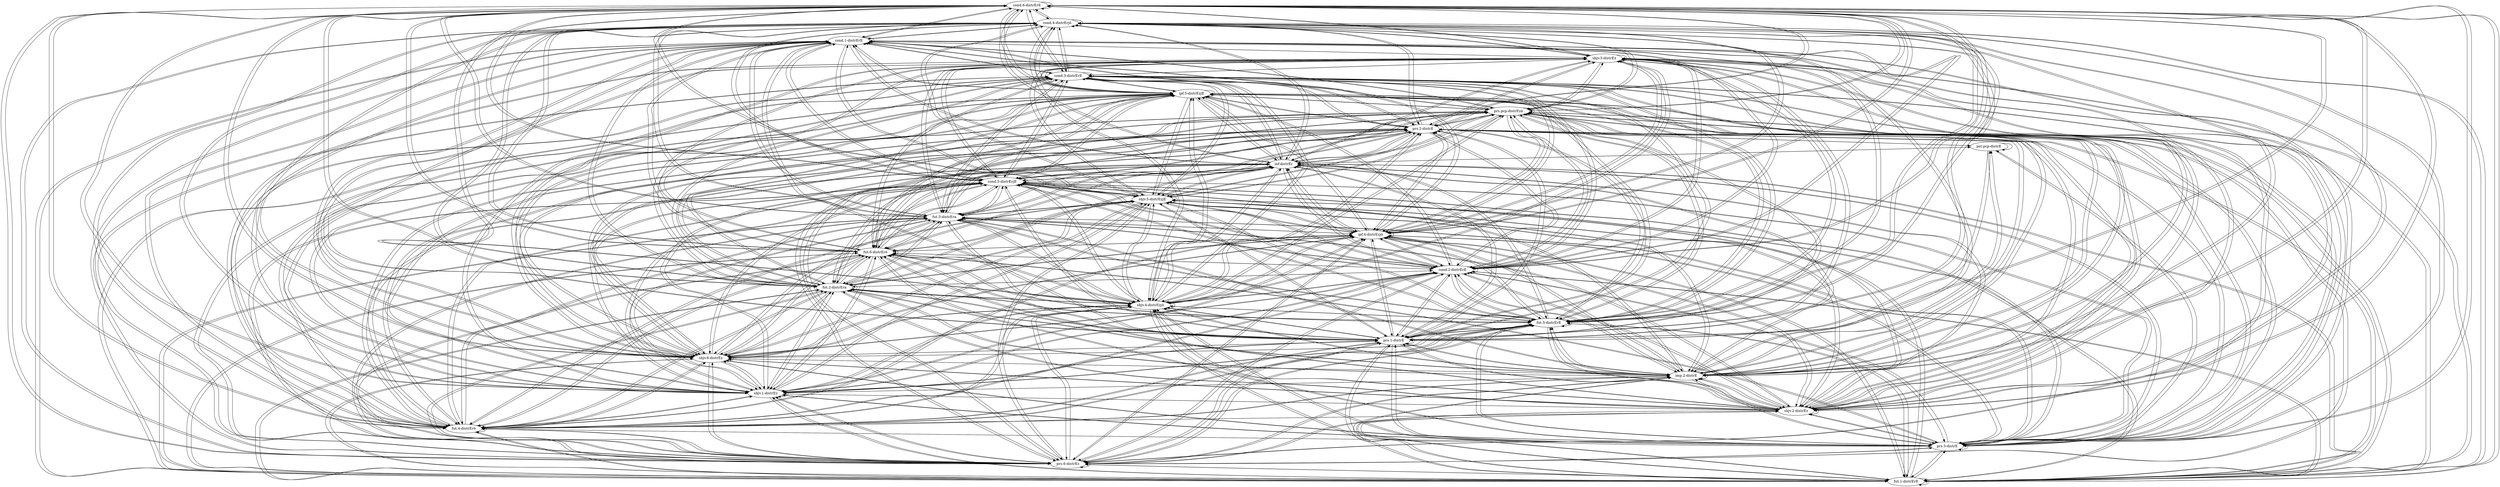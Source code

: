 digraph  {
	"cond.6-distrErE"	 [cell="cond.6",
		tense=cond,
		weight=1.0];
	"cond.6-distrErE" -> "cond.6-distrErE"	 [weight=1.0];
	"cond.4-distrErjô"	 [cell="cond.4",
		tense=cond,
		weight=1.0];
	"cond.6-distrErE" -> "cond.4-distrErjô"	 [weight=1.0];
	"fut.1-distrErE"	 [cell="fut.1",
		tense=fut,
		weight=1.0];
	"cond.6-distrErE" -> "fut.1-distrErE"	 [weight=1.0];
	"prs.6-distrEz"	 [cell="prs.6",
		tense=prs,
		weight=1.0];
	"cond.6-distrErE" -> "prs.6-distrEz"	 [weight=0.33];
	"inf-distrEr"	 [cell=inf,
		tense=inf,
		weight=1.0];
	"cond.6-distrErE" -> "inf-distrEr"	 [weight=0.67];
	"prs.3-distrE"	 [cell="prs.3",
		tense=prs,
		weight=1.0];
	"cond.6-distrErE" -> "prs.3-distrE"	 [weight=1.0];
	"fut.4-distrErô"	 [cell="fut.4",
		tense=fut,
		weight=1.0];
	"cond.6-distrErE" -> "fut.4-distrErô"	 [weight=1.0];
	"sbjv.2-distrEz"	 [cell="sbjv.2",
		tense=sbjv,
		weight=1.0];
	"cond.6-distrErE" -> "sbjv.2-distrEz"	 [weight=0.33];
	"sbjv.1-distrEz"	 [cell="sbjv.1",
		tense=sbjv,
		weight=1.0];
	"cond.6-distrErE" -> "sbjv.1-distrEz"	 [weight=0.33];
	"imp.2-distrE"	 [cell="imp.2",
		tense=imp,
		weight=1.0];
	"cond.6-distrErE" -> "imp.2-distrE"	 [weight=1.0];
	"sbjv.6-distrEz"	 [cell="sbjv.6",
		tense=sbjv,
		weight=1.0];
	"cond.6-distrErE" -> "sbjv.6-distrEz"	 [weight=0.33];
	"prs.1-distrE"	 [cell="prs.1",
		tense=prs,
		weight=1.0];
	"cond.6-distrErE" -> "prs.1-distrE"	 [weight=1.0];
	"fut.5-distrErE"	 [cell="fut.5",
		tense=fut,
		weight=1.0];
	"cond.6-distrErE" -> "fut.5-distrErE"	 [weight=1.0];
	"sbjv.4-distrEzjô"	 [cell="sbjv.4",
		tense=sbjv,
		weight=1.0];
	"cond.6-distrErE" -> "sbjv.4-distrEzjô"	 [weight=0.2];
	"fut.2-distrEra"	 [cell="fut.2",
		tense=fut,
		weight=1.0];
	"cond.6-distrErE" -> "fut.2-distrEra"	 [weight=1.0];
	"cond.2-distrErE"	 [cell="cond.2",
		tense=cond,
		weight=1.0];
	"cond.6-distrErE" -> "cond.2-distrErE"	 [weight=1.0];
	"fut.6-distrErô"	 [cell="fut.6",
		tense=fut,
		weight=1.0];
	"cond.6-distrErE" -> "fut.6-distrErô"	 [weight=1.0];
	"ipf.4-distrEzjô"	 [cell="ipf.4",
		tense=ipf,
		weight=1.0];
	"cond.6-distrErE" -> "ipf.4-distrEzjô"	 [weight=0.05];
	"fut.3-distrEra"	 [cell="fut.3",
		tense=fut,
		weight=1.0];
	"cond.6-distrErE" -> "fut.3-distrEra"	 [weight=1.0];
	"sbjv.5-distrEzjE"	 [cell="sbjv.5",
		tense=sbjv,
		weight=1.0];
	"cond.6-distrErE" -> "sbjv.5-distrEzjE"	 [weight=0.2];
	"cond.5-distrErjE"	 [cell="cond.5",
		tense=cond,
		weight=1.0];
	"cond.6-distrErE" -> "cond.5-distrErjE"	 [weight=1.0];
	"prs.2-distrE"	 [cell="prs.2",
		tense=prs,
		weight=1.0];
	"cond.6-distrErE" -> "prs.2-distrE"	 [weight=1.0];
	"prs.pcp-distrEzâ"	 [cell="prs.pcp",
		tense="prs.pcp",
		weight=1.0];
	"cond.6-distrErE" -> "prs.pcp-distrEzâ"	 [weight=0.18];
	"ipf.5-distrEzjE"	 [cell="ipf.5",
		tense=ipf,
		weight=1.0];
	"cond.6-distrErE" -> "ipf.5-distrEzjE"	 [weight=0.05];
	"cond.3-distrErE"	 [cell="cond.3",
		tense=cond,
		weight=1.0];
	"cond.6-distrErE" -> "cond.3-distrErE"	 [weight=1.0];
	"sbjv.3-distrEz"	 [cell="sbjv.3",
		tense=sbjv,
		weight=1.0];
	"cond.6-distrErE" -> "sbjv.3-distrEz"	 [weight=0.33];
	"cond.1-distrErE"	 [cell="cond.1",
		tense=cond,
		weight=1.0];
	"cond.6-distrErE" -> "cond.1-distrErE"	 [weight=1.0];
	"cond.4-distrErjô" -> "cond.6-distrErE"	 [weight=1.0];
	"cond.4-distrErjô" -> "cond.4-distrErjô"	 [weight=1.0];
	"cond.4-distrErjô" -> "fut.1-distrErE"	 [weight=1.0];
	"cond.4-distrErjô" -> "prs.6-distrEz"	 [weight=0.33];
	"cond.4-distrErjô" -> "inf-distrEr"	 [weight=0.67];
	"cond.4-distrErjô" -> "prs.3-distrE"	 [weight=1.0];
	"cond.4-distrErjô" -> "fut.4-distrErô"	 [weight=1.0];
	"cond.4-distrErjô" -> "sbjv.2-distrEz"	 [weight=0.33];
	"cond.4-distrErjô" -> "sbjv.1-distrEz"	 [weight=0.33];
	"cond.4-distrErjô" -> "imp.2-distrE"	 [weight=1.0];
	"cond.4-distrErjô" -> "sbjv.6-distrEz"	 [weight=0.33];
	"cond.4-distrErjô" -> "prs.1-distrE"	 [weight=1.0];
	"cond.4-distrErjô" -> "fut.5-distrErE"	 [weight=1.0];
	"cond.4-distrErjô" -> "sbjv.4-distrEzjô"	 [weight=0.2];
	"cond.4-distrErjô" -> "fut.2-distrEra"	 [weight=1.0];
	"cond.4-distrErjô" -> "cond.2-distrErE"	 [weight=1.0];
	"cond.4-distrErjô" -> "fut.6-distrErô"	 [weight=1.0];
	"cond.4-distrErjô" -> "ipf.4-distrEzjô"	 [weight=0.05];
	"cond.4-distrErjô" -> "fut.3-distrEra"	 [weight=1.0];
	"cond.4-distrErjô" -> "sbjv.5-distrEzjE"	 [weight=0.2];
	"cond.4-distrErjô" -> "cond.5-distrErjE"	 [weight=1.0];
	"cond.4-distrErjô" -> "prs.2-distrE"	 [weight=1.0];
	"cond.4-distrErjô" -> "prs.pcp-distrEzâ"	 [weight=0.18];
	"cond.4-distrErjô" -> "ipf.5-distrEzjE"	 [weight=0.05];
	"cond.4-distrErjô" -> "cond.3-distrErE"	 [weight=1.0];
	"cond.4-distrErjô" -> "sbjv.3-distrEz"	 [weight=0.33];
	"cond.4-distrErjô" -> "cond.1-distrErE"	 [weight=1.0];
	"fut.1-distrErE" -> "cond.6-distrErE"	 [weight=1.0];
	"fut.1-distrErE" -> "cond.4-distrErjô"	 [weight=1.0];
	"fut.1-distrErE" -> "fut.1-distrErE"	 [weight=1.0];
	"fut.1-distrErE" -> "prs.6-distrEz"	 [weight=0.33];
	"fut.1-distrErE" -> "inf-distrEr"	 [weight=0.67];
	"fut.1-distrErE" -> "prs.3-distrE"	 [weight=1.0];
	"fut.1-distrErE" -> "fut.4-distrErô"	 [weight=1.0];
	"fut.1-distrErE" -> "sbjv.2-distrEz"	 [weight=0.33];
	"fut.1-distrErE" -> "sbjv.1-distrEz"	 [weight=0.33];
	"fut.1-distrErE" -> "imp.2-distrE"	 [weight=1.0];
	"fut.1-distrErE" -> "sbjv.6-distrEz"	 [weight=0.33];
	"fut.1-distrErE" -> "prs.1-distrE"	 [weight=1.0];
	"fut.1-distrErE" -> "fut.5-distrErE"	 [weight=1.0];
	"fut.1-distrErE" -> "sbjv.4-distrEzjô"	 [weight=0.17];
	"fut.1-distrErE" -> "fut.2-distrEra"	 [weight=1.0];
	"fut.1-distrErE" -> "cond.2-distrErE"	 [weight=1.0];
	"fut.1-distrErE" -> "fut.6-distrErô"	 [weight=1.0];
	"fut.1-distrErE" -> "ipf.4-distrEzjô"	 [weight=0.05];
	"fut.1-distrErE" -> "fut.3-distrEra"	 [weight=1.0];
	"fut.1-distrErE" -> "sbjv.5-distrEzjE"	 [weight=0.17];
	"fut.1-distrErE" -> "cond.5-distrErjE"	 [weight=1.0];
	"fut.1-distrErE" -> "prs.2-distrE"	 [weight=1.0];
	"fut.1-distrErE" -> "prs.pcp-distrEzâ"	 [weight=0.18];
	"fut.1-distrErE" -> "ipf.5-distrEzjE"	 [weight=0.05];
	"fut.1-distrErE" -> "cond.3-distrErE"	 [weight=1.0];
	"fut.1-distrErE" -> "sbjv.3-distrEz"	 [weight=0.33];
	"fut.1-distrErE" -> "cond.1-distrErE"	 [weight=1.0];
	"prs.6-distrEz" -> "cond.6-distrErE"	 [weight=0.16];
	"prs.6-distrEz" -> "cond.4-distrErjô"	 [weight=0.16];
	"prs.6-distrEz" -> "fut.1-distrErE"	 [weight=0.16];
	"prs.6-distrEz" -> "prs.6-distrEz"	 [weight=1.0];
	"prs.6-distrEz" -> "inf-distrEr"	 [weight=0.16];
	"prs.6-distrEz" -> "prs.3-distrE"	 [weight=0.1];
	"prs.6-distrEz" -> "fut.4-distrErô"	 [weight=0.16];
	"prs.6-distrEz" -> "sbjv.2-distrEz"	 [weight=1.0];
	"prs.6-distrEz" -> "sbjv.1-distrEz"	 [weight=1.0];
	"prs.6-distrEz" -> "imp.2-distrE"	 [weight=0.1];
	"prs.6-distrEz" -> "sbjv.6-distrEz"	 [weight=1.0];
	"prs.6-distrEz" -> "prs.1-distrE"	 [weight=0.1];
	"prs.6-distrEz" -> "fut.5-distrErE"	 [weight=0.16];
	"prs.6-distrEz" -> "sbjv.4-distrEzjô"	 [weight=1.0];
	"prs.6-distrEz" -> "fut.2-distrEra"	 [weight=0.16];
	"prs.6-distrEz" -> "cond.2-distrErE"	 [weight=0.16];
	"prs.6-distrEz" -> "fut.6-distrErô"	 [weight=0.16];
	"prs.6-distrEz" -> "ipf.4-distrEzjô"	 [weight=1.0];
	"prs.6-distrEz" -> "fut.3-distrEra"	 [weight=0.16];
	"prs.6-distrEz" -> "sbjv.5-distrEzjE"	 [weight=1.0];
	"prs.6-distrEz" -> "cond.5-distrErjE"	 [weight=0.16];
	"prs.6-distrEz" -> "prs.2-distrE"	 [weight=0.1];
	"prs.6-distrEz" -> "prs.pcp-distrEzâ"	 [weight=1.0];
	"prs.6-distrEz" -> "ipf.5-distrEzjE"	 [weight=1.0];
	"prs.6-distrEz" -> "cond.3-distrErE"	 [weight=0.16];
	"prs.6-distrEz" -> "sbjv.3-distrEz"	 [weight=1.0];
	"prs.6-distrEz" -> "cond.1-distrErE"	 [weight=0.16];
	"inf-distrEr" -> "cond.6-distrErE"	 [weight=1.0];
	"inf-distrEr" -> "cond.4-distrErjô"	 [weight=1.0];
	"inf-distrEr" -> "fut.1-distrErE"	 [weight=1.0];
	"inf-distrEr" -> "prs.6-distrEz"	 [weight=1.0];
	"inf-distrEr" -> "inf-distrEr"	 [weight=1.0];
	"inf-distrEr" -> "prs.3-distrE"	 [weight=1.0];
	"inf-distrEr" -> "fut.4-distrErô"	 [weight=1.0];
	"inf-distrEr" -> "sbjv.2-distrEz"	 [weight=1.0];
	"inf-distrEr" -> "sbjv.1-distrEz"	 [weight=1.0];
	"inf-distrEr" -> "imp.2-distrE"	 [weight=1.0];
	"inf-distrEr" -> "sbjv.6-distrEz"	 [weight=1.0];
	"inf-distrEr" -> "prs.1-distrE"	 [weight=1.0];
	"inf-distrEr" -> "fut.5-distrErE"	 [weight=1.0];
	"inf-distrEr" -> "sbjv.4-distrEzjô"	 [weight=1.0];
	"inf-distrEr" -> "fut.2-distrEra"	 [weight=1.0];
	"inf-distrEr" -> "cond.2-distrErE"	 [weight=1.0];
	"inf-distrEr" -> "fut.6-distrErô"	 [weight=1.0];
	"inf-distrEr" -> "ipf.4-distrEzjô"	 [weight=1.0];
	"inf-distrEr" -> "fut.3-distrEra"	 [weight=1.0];
	"inf-distrEr" -> "sbjv.5-distrEzjE"	 [weight=1.0];
	"inf-distrEr" -> "cond.5-distrErjE"	 [weight=1.0];
	"inf-distrEr" -> "prs.2-distrE"	 [weight=1.0];
	"inf-distrEr" -> "prs.pcp-distrEzâ"	 [weight=1.0];
	"inf-distrEr" -> "ipf.5-distrEzjE"	 [weight=1.0];
	"pst.pcp-distrE"	 [cell="pst.pcp",
		tense="pst.pcp",
		weight=1.0];
	"inf-distrEr" -> "pst.pcp-distrE"	 [weight=1.0];
	"inf-distrEr" -> "cond.3-distrErE"	 [weight=1.0];
	"inf-distrEr" -> "sbjv.3-distrEz"	 [weight=1.0];
	"inf-distrEr" -> "cond.1-distrErE"	 [weight=1.0];
	"prs.3-distrE" -> "cond.6-distrErE"	 [weight=0.28];
	"prs.3-distrE" -> "cond.4-distrErjô"	 [weight=0.28];
	"prs.3-distrE" -> "fut.1-distrErE"	 [weight=0.28];
	"prs.3-distrE" -> "prs.6-distrEz"	 [weight=0.0];
	"prs.3-distrE" -> "inf-distrEr"	 [weight=0.15];
	"prs.3-distrE" -> "prs.3-distrE"	 [weight=1.0];
	"prs.3-distrE" -> "fut.4-distrErô"	 [weight=0.28];
	"prs.3-distrE" -> "sbjv.2-distrEz"	 [weight=0.0];
	"prs.3-distrE" -> "sbjv.1-distrEz"	 [weight=0.0];
	"prs.3-distrE" -> "imp.2-distrE"	 [weight=1.0];
	"prs.3-distrE" -> "sbjv.6-distrEz"	 [weight=0.0];
	"prs.3-distrE" -> "prs.1-distrE"	 [weight=1.0];
	"prs.3-distrE" -> "fut.5-distrErE"	 [weight=0.28];
	"prs.3-distrE" -> "sbjv.4-distrEzjô"	 [weight=0.0];
	"prs.3-distrE" -> "fut.2-distrEra"	 [weight=0.28];
	"prs.3-distrE" -> "cond.2-distrErE"	 [weight=0.28];
	"prs.3-distrE" -> "fut.6-distrErô"	 [weight=0.28];
	"prs.3-distrE" -> "ipf.4-distrEzjô"	 [weight=0.11];
	"prs.3-distrE" -> "fut.3-distrEra"	 [weight=0.28];
	"prs.3-distrE" -> "sbjv.5-distrEzjE"	 [weight=0.0];
	"prs.3-distrE" -> "cond.5-distrErjE"	 [weight=0.28];
	"prs.3-distrE" -> "prs.2-distrE"	 [weight=1.0];
	"prs.3-distrE" -> "prs.pcp-distrEzâ"	 [weight=0.0];
	"prs.3-distrE" -> "ipf.5-distrEzjE"	 [weight=0.11];
	"prs.3-distrE" -> "pst.pcp-distrE"	 [weight=0.11];
	"prs.3-distrE" -> "cond.3-distrErE"	 [weight=0.28];
	"prs.3-distrE" -> "sbjv.3-distrEz"	 [weight=0.0];
	"prs.3-distrE" -> "cond.1-distrErE"	 [weight=0.28];
	"fut.4-distrErô" -> "cond.6-distrErE"	 [weight=1.0];
	"fut.4-distrErô" -> "cond.4-distrErjô"	 [weight=1.0];
	"fut.4-distrErô" -> "fut.1-distrErE"	 [weight=1.0];
	"fut.4-distrErô" -> "prs.6-distrEz"	 [weight=0.33];
	"fut.4-distrErô" -> "inf-distrEr"	 [weight=0.67];
	"fut.4-distrErô" -> "prs.3-distrE"	 [weight=1.0];
	"fut.4-distrErô" -> "fut.4-distrErô"	 [weight=1.0];
	"fut.4-distrErô" -> "sbjv.2-distrEz"	 [weight=0.33];
	"fut.4-distrErô" -> "sbjv.1-distrEz"	 [weight=0.33];
	"fut.4-distrErô" -> "imp.2-distrE"	 [weight=1.0];
	"fut.4-distrErô" -> "sbjv.6-distrEz"	 [weight=0.33];
	"fut.4-distrErô" -> "prs.1-distrE"	 [weight=1.0];
	"fut.4-distrErô" -> "fut.5-distrErE"	 [weight=1.0];
	"fut.4-distrErô" -> "sbjv.4-distrEzjô"	 [weight=0.17];
	"fut.4-distrErô" -> "fut.2-distrEra"	 [weight=1.0];
	"fut.4-distrErô" -> "cond.2-distrErE"	 [weight=1.0];
	"fut.4-distrErô" -> "fut.6-distrErô"	 [weight=1.0];
	"fut.4-distrErô" -> "ipf.4-distrEzjô"	 [weight=0.05];
	"fut.4-distrErô" -> "fut.3-distrEra"	 [weight=1.0];
	"fut.4-distrErô" -> "sbjv.5-distrEzjE"	 [weight=0.17];
	"fut.4-distrErô" -> "cond.5-distrErjE"	 [weight=1.0];
	"fut.4-distrErô" -> "prs.2-distrE"	 [weight=1.0];
	"fut.4-distrErô" -> "prs.pcp-distrEzâ"	 [weight=0.18];
	"fut.4-distrErô" -> "ipf.5-distrEzjE"	 [weight=0.05];
	"fut.4-distrErô" -> "cond.3-distrErE"	 [weight=1.0];
	"fut.4-distrErô" -> "sbjv.3-distrEz"	 [weight=0.33];
	"fut.4-distrErô" -> "cond.1-distrErE"	 [weight=1.0];
	"sbjv.2-distrEz" -> "cond.6-distrErE"	 [weight=0.16];
	"sbjv.2-distrEz" -> "cond.4-distrErjô"	 [weight=0.16];
	"sbjv.2-distrEz" -> "fut.1-distrErE"	 [weight=0.16];
	"sbjv.2-distrEz" -> "prs.6-distrEz"	 [weight=1.0];
	"sbjv.2-distrEz" -> "inf-distrEr"	 [weight=0.16];
	"sbjv.2-distrEz" -> "prs.3-distrE"	 [weight=0.1];
	"sbjv.2-distrEz" -> "fut.4-distrErô"	 [weight=0.16];
	"sbjv.2-distrEz" -> "sbjv.2-distrEz"	 [weight=1.0];
	"sbjv.2-distrEz" -> "sbjv.1-distrEz"	 [weight=1.0];
	"sbjv.2-distrEz" -> "imp.2-distrE"	 [weight=0.1];
	"sbjv.2-distrEz" -> "sbjv.6-distrEz"	 [weight=1.0];
	"sbjv.2-distrEz" -> "prs.1-distrE"	 [weight=0.1];
	"sbjv.2-distrEz" -> "fut.5-distrErE"	 [weight=0.16];
	"sbjv.2-distrEz" -> "sbjv.4-distrEzjô"	 [weight=1.0];
	"sbjv.2-distrEz" -> "fut.2-distrEra"	 [weight=0.16];
	"sbjv.2-distrEz" -> "cond.2-distrErE"	 [weight=0.16];
	"sbjv.2-distrEz" -> "fut.6-distrErô"	 [weight=0.16];
	"sbjv.2-distrEz" -> "ipf.4-distrEzjô"	 [weight=1.0];
	"sbjv.2-distrEz" -> "fut.3-distrEra"	 [weight=0.16];
	"sbjv.2-distrEz" -> "sbjv.5-distrEzjE"	 [weight=1.0];
	"sbjv.2-distrEz" -> "cond.5-distrErjE"	 [weight=0.16];
	"sbjv.2-distrEz" -> "prs.2-distrE"	 [weight=0.1];
	"sbjv.2-distrEz" -> "prs.pcp-distrEzâ"	 [weight=1.0];
	"sbjv.2-distrEz" -> "ipf.5-distrEzjE"	 [weight=1.0];
	"sbjv.2-distrEz" -> "cond.3-distrErE"	 [weight=0.16];
	"sbjv.2-distrEz" -> "sbjv.3-distrEz"	 [weight=1.0];
	"sbjv.2-distrEz" -> "cond.1-distrErE"	 [weight=0.16];
	"sbjv.1-distrEz" -> "cond.6-distrErE"	 [weight=0.16];
	"sbjv.1-distrEz" -> "cond.4-distrErjô"	 [weight=0.16];
	"sbjv.1-distrEz" -> "fut.1-distrErE"	 [weight=0.16];
	"sbjv.1-distrEz" -> "prs.6-distrEz"	 [weight=1.0];
	"sbjv.1-distrEz" -> "inf-distrEr"	 [weight=0.16];
	"sbjv.1-distrEz" -> "prs.3-distrE"	 [weight=0.1];
	"sbjv.1-distrEz" -> "fut.4-distrErô"	 [weight=0.16];
	"sbjv.1-distrEz" -> "sbjv.2-distrEz"	 [weight=1.0];
	"sbjv.1-distrEz" -> "sbjv.1-distrEz"	 [weight=1.0];
	"sbjv.1-distrEz" -> "imp.2-distrE"	 [weight=0.1];
	"sbjv.1-distrEz" -> "sbjv.6-distrEz"	 [weight=1.0];
	"sbjv.1-distrEz" -> "prs.1-distrE"	 [weight=0.1];
	"sbjv.1-distrEz" -> "fut.5-distrErE"	 [weight=0.16];
	"sbjv.1-distrEz" -> "sbjv.4-distrEzjô"	 [weight=1.0];
	"sbjv.1-distrEz" -> "fut.2-distrEra"	 [weight=0.16];
	"sbjv.1-distrEz" -> "cond.2-distrErE"	 [weight=0.16];
	"sbjv.1-distrEz" -> "fut.6-distrErô"	 [weight=0.16];
	"sbjv.1-distrEz" -> "ipf.4-distrEzjô"	 [weight=1.0];
	"sbjv.1-distrEz" -> "fut.3-distrEra"	 [weight=0.16];
	"sbjv.1-distrEz" -> "sbjv.5-distrEzjE"	 [weight=1.0];
	"sbjv.1-distrEz" -> "cond.5-distrErjE"	 [weight=0.16];
	"sbjv.1-distrEz" -> "prs.2-distrE"	 [weight=0.1];
	"sbjv.1-distrEz" -> "prs.pcp-distrEzâ"	 [weight=1.0];
	"sbjv.1-distrEz" -> "ipf.5-distrEzjE"	 [weight=1.0];
	"sbjv.1-distrEz" -> "cond.3-distrErE"	 [weight=0.16];
	"sbjv.1-distrEz" -> "sbjv.3-distrEz"	 [weight=1.0];
	"sbjv.1-distrEz" -> "cond.1-distrErE"	 [weight=0.16];
	"imp.2-distrE" -> "cond.6-distrErE"	 [weight=0.28];
	"imp.2-distrE" -> "cond.4-distrErjô"	 [weight=0.28];
	"imp.2-distrE" -> "fut.1-distrErE"	 [weight=0.28];
	"imp.2-distrE" -> "prs.6-distrEz"	 [weight=0.0];
	"imp.2-distrE" -> "inf-distrEr"	 [weight=0.15];
	"imp.2-distrE" -> "prs.3-distrE"	 [weight=1.0];
	"imp.2-distrE" -> "fut.4-distrErô"	 [weight=0.28];
	"imp.2-distrE" -> "sbjv.2-distrEz"	 [weight=0.0];
	"imp.2-distrE" -> "sbjv.1-distrEz"	 [weight=0.0];
	"imp.2-distrE" -> "imp.2-distrE"	 [weight=1.0];
	"imp.2-distrE" -> "sbjv.6-distrEz"	 [weight=0.0];
	"imp.2-distrE" -> "prs.1-distrE"	 [weight=1.0];
	"imp.2-distrE" -> "fut.5-distrErE"	 [weight=0.28];
	"imp.2-distrE" -> "sbjv.4-distrEzjô"	 [weight=0.0];
	"imp.2-distrE" -> "fut.2-distrEra"	 [weight=0.28];
	"imp.2-distrE" -> "cond.2-distrErE"	 [weight=0.28];
	"imp.2-distrE" -> "fut.6-distrErô"	 [weight=0.28];
	"imp.2-distrE" -> "ipf.4-distrEzjô"	 [weight=0.0];
	"imp.2-distrE" -> "fut.3-distrEra"	 [weight=0.28];
	"imp.2-distrE" -> "sbjv.5-distrEzjE"	 [weight=0.0];
	"imp.2-distrE" -> "cond.5-distrErjE"	 [weight=0.28];
	"imp.2-distrE" -> "prs.2-distrE"	 [weight=1.0];
	"imp.2-distrE" -> "prs.pcp-distrEzâ"	 [weight=0.0];
	"imp.2-distrE" -> "ipf.5-distrEzjE"	 [weight=0.0];
	"imp.2-distrE" -> "pst.pcp-distrE"	 [weight=0.11];
	"imp.2-distrE" -> "cond.3-distrErE"	 [weight=0.28];
	"imp.2-distrE" -> "sbjv.3-distrEz"	 [weight=0.0];
	"imp.2-distrE" -> "cond.1-distrErE"	 [weight=0.28];
	"sbjv.6-distrEz" -> "cond.6-distrErE"	 [weight=0.16];
	"sbjv.6-distrEz" -> "cond.4-distrErjô"	 [weight=0.16];
	"sbjv.6-distrEz" -> "fut.1-distrErE"	 [weight=0.16];
	"sbjv.6-distrEz" -> "prs.6-distrEz"	 [weight=1.0];
	"sbjv.6-distrEz" -> "inf-distrEr"	 [weight=0.16];
	"sbjv.6-distrEz" -> "prs.3-distrE"	 [weight=0.1];
	"sbjv.6-distrEz" -> "fut.4-distrErô"	 [weight=0.16];
	"sbjv.6-distrEz" -> "sbjv.2-distrEz"	 [weight=1.0];
	"sbjv.6-distrEz" -> "sbjv.1-distrEz"	 [weight=1.0];
	"sbjv.6-distrEz" -> "imp.2-distrE"	 [weight=0.1];
	"sbjv.6-distrEz" -> "sbjv.6-distrEz"	 [weight=1.0];
	"sbjv.6-distrEz" -> "prs.1-distrE"	 [weight=0.1];
	"sbjv.6-distrEz" -> "fut.5-distrErE"	 [weight=0.16];
	"sbjv.6-distrEz" -> "sbjv.4-distrEzjô"	 [weight=1.0];
	"sbjv.6-distrEz" -> "fut.2-distrEra"	 [weight=0.16];
	"sbjv.6-distrEz" -> "cond.2-distrErE"	 [weight=0.16];
	"sbjv.6-distrEz" -> "fut.6-distrErô"	 [weight=0.16];
	"sbjv.6-distrEz" -> "ipf.4-distrEzjô"	 [weight=1.0];
	"sbjv.6-distrEz" -> "fut.3-distrEra"	 [weight=0.16];
	"sbjv.6-distrEz" -> "sbjv.5-distrEzjE"	 [weight=1.0];
	"sbjv.6-distrEz" -> "cond.5-distrErjE"	 [weight=0.16];
	"sbjv.6-distrEz" -> "prs.2-distrE"	 [weight=0.1];
	"sbjv.6-distrEz" -> "prs.pcp-distrEzâ"	 [weight=1.0];
	"sbjv.6-distrEz" -> "ipf.5-distrEzjE"	 [weight=1.0];
	"sbjv.6-distrEz" -> "cond.3-distrErE"	 [weight=0.16];
	"sbjv.6-distrEz" -> "sbjv.3-distrEz"	 [weight=1.0];
	"sbjv.6-distrEz" -> "cond.1-distrErE"	 [weight=0.16];
	"prs.1-distrE" -> "cond.6-distrErE"	 [weight=0.28];
	"prs.1-distrE" -> "cond.4-distrErjô"	 [weight=0.28];
	"prs.1-distrE" -> "fut.1-distrErE"	 [weight=0.28];
	"prs.1-distrE" -> "prs.6-distrEz"	 [weight=0.0];
	"prs.1-distrE" -> "inf-distrEr"	 [weight=0.15];
	"prs.1-distrE" -> "prs.3-distrE"	 [weight=1.0];
	"prs.1-distrE" -> "fut.4-distrErô"	 [weight=0.28];
	"prs.1-distrE" -> "sbjv.2-distrEz"	 [weight=0.0];
	"prs.1-distrE" -> "sbjv.1-distrEz"	 [weight=0.0];
	"prs.1-distrE" -> "imp.2-distrE"	 [weight=1.0];
	"prs.1-distrE" -> "sbjv.6-distrEz"	 [weight=0.0];
	"prs.1-distrE" -> "prs.1-distrE"	 [weight=1.0];
	"prs.1-distrE" -> "fut.5-distrErE"	 [weight=0.28];
	"prs.1-distrE" -> "sbjv.4-distrEzjô"	 [weight=0.0];
	"prs.1-distrE" -> "fut.2-distrEra"	 [weight=0.28];
	"prs.1-distrE" -> "cond.2-distrErE"	 [weight=0.28];
	"prs.1-distrE" -> "fut.6-distrErô"	 [weight=0.28];
	"prs.1-distrE" -> "ipf.4-distrEzjô"	 [weight=0.0];
	"prs.1-distrE" -> "fut.3-distrEra"	 [weight=0.28];
	"prs.1-distrE" -> "sbjv.5-distrEzjE"	 [weight=0.0];
	"prs.1-distrE" -> "cond.5-distrErjE"	 [weight=0.28];
	"prs.1-distrE" -> "prs.2-distrE"	 [weight=1.0];
	"prs.1-distrE" -> "prs.pcp-distrEzâ"	 [weight=0.0];
	"prs.1-distrE" -> "ipf.5-distrEzjE"	 [weight=0.0];
	"prs.1-distrE" -> "pst.pcp-distrE"	 [weight=0.11];
	"prs.1-distrE" -> "cond.3-distrErE"	 [weight=0.28];
	"prs.1-distrE" -> "sbjv.3-distrEz"	 [weight=0.0];
	"prs.1-distrE" -> "cond.1-distrErE"	 [weight=0.28];
	"fut.5-distrErE" -> "cond.6-distrErE"	 [weight=1.0];
	"fut.5-distrErE" -> "cond.4-distrErjô"	 [weight=1.0];
	"fut.5-distrErE" -> "fut.1-distrErE"	 [weight=1.0];
	"fut.5-distrErE" -> "prs.6-distrEz"	 [weight=0.33];
	"fut.5-distrErE" -> "inf-distrEr"	 [weight=0.67];
	"fut.5-distrErE" -> "prs.3-distrE"	 [weight=1.0];
	"fut.5-distrErE" -> "fut.4-distrErô"	 [weight=1.0];
	"fut.5-distrErE" -> "sbjv.2-distrEz"	 [weight=0.33];
	"fut.5-distrErE" -> "sbjv.1-distrEz"	 [weight=0.33];
	"fut.5-distrErE" -> "imp.2-distrE"	 [weight=1.0];
	"fut.5-distrErE" -> "sbjv.6-distrEz"	 [weight=0.33];
	"fut.5-distrErE" -> "prs.1-distrE"	 [weight=1.0];
	"fut.5-distrErE" -> "fut.5-distrErE"	 [weight=1.0];
	"fut.5-distrErE" -> "sbjv.4-distrEzjô"	 [weight=0.17];
	"fut.5-distrErE" -> "fut.2-distrEra"	 [weight=1.0];
	"fut.5-distrErE" -> "cond.2-distrErE"	 [weight=1.0];
	"fut.5-distrErE" -> "fut.6-distrErô"	 [weight=1.0];
	"fut.5-distrErE" -> "ipf.4-distrEzjô"	 [weight=0.05];
	"fut.5-distrErE" -> "fut.3-distrEra"	 [weight=1.0];
	"fut.5-distrErE" -> "sbjv.5-distrEzjE"	 [weight=0.17];
	"fut.5-distrErE" -> "cond.5-distrErjE"	 [weight=1.0];
	"fut.5-distrErE" -> "prs.2-distrE"	 [weight=1.0];
	"fut.5-distrErE" -> "prs.pcp-distrEzâ"	 [weight=0.18];
	"fut.5-distrErE" -> "ipf.5-distrEzjE"	 [weight=0.05];
	"fut.5-distrErE" -> "cond.3-distrErE"	 [weight=1.0];
	"fut.5-distrErE" -> "sbjv.3-distrEz"	 [weight=0.33];
	"fut.5-distrErE" -> "cond.1-distrErE"	 [weight=1.0];
	"sbjv.4-distrEzjô" -> "cond.6-distrErE"	 [weight=0.11];
	"sbjv.4-distrEzjô" -> "cond.4-distrErjô"	 [weight=0.16];
	"sbjv.4-distrEzjô" -> "fut.1-distrErE"	 [weight=0.11];
	"sbjv.4-distrEzjô" -> "prs.6-distrEz"	 [weight=0.95];
	"sbjv.4-distrEzjô" -> "inf-distrEr"	 [weight=0.2];
	"sbjv.4-distrEzjô" -> "prs.3-distrE"	 [weight=0.1];
	"sbjv.4-distrEzjô" -> "fut.4-distrErô"	 [weight=0.11];
	"sbjv.4-distrEzjô" -> "sbjv.2-distrEz"	 [weight=0.95];
	"sbjv.4-distrEzjô" -> "sbjv.1-distrEz"	 [weight=0.95];
	"sbjv.4-distrEzjô" -> "imp.2-distrE"	 [weight=0.1];
	"sbjv.4-distrEzjô" -> "sbjv.6-distrEz"	 [weight=0.95];
	"sbjv.4-distrEzjô" -> "prs.1-distrE"	 [weight=0.1];
	"sbjv.4-distrEzjô" -> "fut.5-distrErE"	 [weight=0.11];
	"sbjv.4-distrEzjô" -> "sbjv.4-distrEzjô"	 [weight=1.0];
	"sbjv.4-distrEzjô" -> "fut.2-distrEra"	 [weight=0.11];
	"sbjv.4-distrEzjô" -> "cond.2-distrErE"	 [weight=0.11];
	"sbjv.4-distrEzjô" -> "fut.6-distrErô"	 [weight=0.11];
	"sbjv.4-distrEzjô" -> "ipf.4-distrEzjô"	 [weight=1.0];
	"sbjv.4-distrEzjô" -> "fut.3-distrEra"	 [weight=0.11];
	"sbjv.4-distrEzjô" -> "sbjv.5-distrEzjE"	 [weight=1.0];
	"sbjv.4-distrEzjô" -> "cond.5-distrErjE"	 [weight=0.16];
	"sbjv.4-distrEzjô" -> "prs.2-distrE"	 [weight=0.1];
	"sbjv.4-distrEzjô" -> "prs.pcp-distrEzâ"	 [weight=0.92];
	"sbjv.4-distrEzjô" -> "ipf.5-distrEzjE"	 [weight=1.0];
	"sbjv.4-distrEzjô" -> "cond.3-distrErE"	 [weight=0.11];
	"sbjv.4-distrEzjô" -> "sbjv.3-distrEz"	 [weight=0.95];
	"sbjv.4-distrEzjô" -> "cond.1-distrErE"	 [weight=0.11];
	"fut.2-distrEra" -> "cond.6-distrErE"	 [weight=1.0];
	"fut.2-distrEra" -> "cond.4-distrErjô"	 [weight=1.0];
	"fut.2-distrEra" -> "fut.1-distrErE"	 [weight=1.0];
	"fut.2-distrEra" -> "prs.6-distrEz"	 [weight=0.33];
	"fut.2-distrEra" -> "inf-distrEr"	 [weight=0.67];
	"fut.2-distrEra" -> "prs.3-distrE"	 [weight=1.0];
	"fut.2-distrEra" -> "fut.4-distrErô"	 [weight=1.0];
	"fut.2-distrEra" -> "sbjv.2-distrEz"	 [weight=0.33];
	"fut.2-distrEra" -> "sbjv.1-distrEz"	 [weight=0.33];
	"fut.2-distrEra" -> "imp.2-distrE"	 [weight=1.0];
	"fut.2-distrEra" -> "sbjv.6-distrEz"	 [weight=0.33];
	"fut.2-distrEra" -> "prs.1-distrE"	 [weight=1.0];
	"fut.2-distrEra" -> "fut.5-distrErE"	 [weight=1.0];
	"fut.2-distrEra" -> "sbjv.4-distrEzjô"	 [weight=0.17];
	"fut.2-distrEra" -> "fut.2-distrEra"	 [weight=1.0];
	"fut.2-distrEra" -> "cond.2-distrErE"	 [weight=1.0];
	"fut.2-distrEra" -> "fut.6-distrErô"	 [weight=1.0];
	"fut.2-distrEra" -> "ipf.4-distrEzjô"	 [weight=0.05];
	"fut.2-distrEra" -> "fut.3-distrEra"	 [weight=1.0];
	"fut.2-distrEra" -> "sbjv.5-distrEzjE"	 [weight=0.17];
	"fut.2-distrEra" -> "cond.5-distrErjE"	 [weight=1.0];
	"fut.2-distrEra" -> "prs.2-distrE"	 [weight=1.0];
	"fut.2-distrEra" -> "prs.pcp-distrEzâ"	 [weight=0.18];
	"fut.2-distrEra" -> "ipf.5-distrEzjE"	 [weight=0.05];
	"fut.2-distrEra" -> "cond.3-distrErE"	 [weight=1.0];
	"fut.2-distrEra" -> "sbjv.3-distrEz"	 [weight=0.33];
	"fut.2-distrEra" -> "cond.1-distrErE"	 [weight=1.0];
	"cond.2-distrErE" -> "cond.6-distrErE"	 [weight=1.0];
	"cond.2-distrErE" -> "cond.4-distrErjô"	 [weight=1.0];
	"cond.2-distrErE" -> "fut.1-distrErE"	 [weight=1.0];
	"cond.2-distrErE" -> "prs.6-distrEz"	 [weight=0.33];
	"cond.2-distrErE" -> "inf-distrEr"	 [weight=0.67];
	"cond.2-distrErE" -> "prs.3-distrE"	 [weight=1.0];
	"cond.2-distrErE" -> "fut.4-distrErô"	 [weight=1.0];
	"cond.2-distrErE" -> "sbjv.2-distrEz"	 [weight=0.33];
	"cond.2-distrErE" -> "sbjv.1-distrEz"	 [weight=0.33];
	"cond.2-distrErE" -> "imp.2-distrE"	 [weight=1.0];
	"cond.2-distrErE" -> "sbjv.6-distrEz"	 [weight=0.33];
	"cond.2-distrErE" -> "prs.1-distrE"	 [weight=1.0];
	"cond.2-distrErE" -> "fut.5-distrErE"	 [weight=1.0];
	"cond.2-distrErE" -> "sbjv.4-distrEzjô"	 [weight=0.2];
	"cond.2-distrErE" -> "fut.2-distrEra"	 [weight=1.0];
	"cond.2-distrErE" -> "cond.2-distrErE"	 [weight=1.0];
	"cond.2-distrErE" -> "fut.6-distrErô"	 [weight=1.0];
	"cond.2-distrErE" -> "ipf.4-distrEzjô"	 [weight=0.05];
	"cond.2-distrErE" -> "fut.3-distrEra"	 [weight=1.0];
	"cond.2-distrErE" -> "sbjv.5-distrEzjE"	 [weight=0.2];
	"cond.2-distrErE" -> "cond.5-distrErjE"	 [weight=1.0];
	"cond.2-distrErE" -> "prs.2-distrE"	 [weight=1.0];
	"cond.2-distrErE" -> "prs.pcp-distrEzâ"	 [weight=0.18];
	"cond.2-distrErE" -> "ipf.5-distrEzjE"	 [weight=0.05];
	"cond.2-distrErE" -> "cond.3-distrErE"	 [weight=1.0];
	"cond.2-distrErE" -> "sbjv.3-distrEz"	 [weight=0.33];
	"cond.2-distrErE" -> "cond.1-distrErE"	 [weight=1.0];
	"fut.6-distrErô" -> "cond.6-distrErE"	 [weight=1.0];
	"fut.6-distrErô" -> "cond.4-distrErjô"	 [weight=1.0];
	"fut.6-distrErô" -> "fut.1-distrErE"	 [weight=1.0];
	"fut.6-distrErô" -> "prs.6-distrEz"	 [weight=0.33];
	"fut.6-distrErô" -> "inf-distrEr"	 [weight=0.67];
	"fut.6-distrErô" -> "prs.3-distrE"	 [weight=1.0];
	"fut.6-distrErô" -> "fut.4-distrErô"	 [weight=1.0];
	"fut.6-distrErô" -> "sbjv.2-distrEz"	 [weight=0.33];
	"fut.6-distrErô" -> "sbjv.1-distrEz"	 [weight=0.33];
	"fut.6-distrErô" -> "imp.2-distrE"	 [weight=1.0];
	"fut.6-distrErô" -> "sbjv.6-distrEz"	 [weight=0.33];
	"fut.6-distrErô" -> "prs.1-distrE"	 [weight=1.0];
	"fut.6-distrErô" -> "fut.5-distrErE"	 [weight=1.0];
	"fut.6-distrErô" -> "sbjv.4-distrEzjô"	 [weight=0.17];
	"fut.6-distrErô" -> "fut.2-distrEra"	 [weight=1.0];
	"fut.6-distrErô" -> "cond.2-distrErE"	 [weight=1.0];
	"fut.6-distrErô" -> "fut.6-distrErô"	 [weight=1.0];
	"fut.6-distrErô" -> "ipf.4-distrEzjô"	 [weight=0.05];
	"fut.6-distrErô" -> "fut.3-distrEra"	 [weight=1.0];
	"fut.6-distrErô" -> "sbjv.5-distrEzjE"	 [weight=0.17];
	"fut.6-distrErô" -> "cond.5-distrErjE"	 [weight=1.0];
	"fut.6-distrErô" -> "prs.2-distrE"	 [weight=1.0];
	"fut.6-distrErô" -> "prs.pcp-distrEzâ"	 [weight=0.18];
	"fut.6-distrErô" -> "ipf.5-distrEzjE"	 [weight=0.05];
	"fut.6-distrErô" -> "cond.3-distrErE"	 [weight=1.0];
	"fut.6-distrErô" -> "sbjv.3-distrEz"	 [weight=0.33];
	"fut.6-distrErô" -> "cond.1-distrErE"	 [weight=1.0];
	"ipf.4-distrEzjô" -> "cond.6-distrErE"	 [weight=0.12];
	"ipf.4-distrEzjô" -> "cond.4-distrErjô"	 [weight=0.17];
	"ipf.4-distrEzjô" -> "fut.1-distrErE"	 [weight=0.12];
	"ipf.4-distrEzjô" -> "prs.6-distrEz"	 [weight=0.95];
	"ipf.4-distrEzjô" -> "inf-distrEr"	 [weight=0.16];
	"ipf.4-distrEzjô" -> "prs.3-distrE"	 [weight=0.1];
	"ipf.4-distrEzjô" -> "fut.4-distrErô"	 [weight=0.12];
	"ipf.4-distrEzjô" -> "sbjv.2-distrEz"	 [weight=0.95];
	"ipf.4-distrEzjô" -> "sbjv.1-distrEz"	 [weight=0.95];
	"ipf.4-distrEzjô" -> "imp.2-distrE"	 [weight=0.1];
	"ipf.4-distrEzjô" -> "sbjv.6-distrEz"	 [weight=0.95];
	"ipf.4-distrEzjô" -> "prs.1-distrE"	 [weight=0.1];
	"ipf.4-distrEzjô" -> "fut.5-distrErE"	 [weight=0.12];
	"ipf.4-distrEzjô" -> "sbjv.4-distrEzjô"	 [weight=1.0];
	"ipf.4-distrEzjô" -> "fut.2-distrEra"	 [weight=0.12];
	"ipf.4-distrEzjô" -> "cond.2-distrErE"	 [weight=0.12];
	"ipf.4-distrEzjô" -> "fut.6-distrErô"	 [weight=0.12];
	"ipf.4-distrEzjô" -> "ipf.4-distrEzjô"	 [weight=1.0];
	"ipf.4-distrEzjô" -> "fut.3-distrEra"	 [weight=0.12];
	"ipf.4-distrEzjô" -> "sbjv.5-distrEzjE"	 [weight=1.0];
	"ipf.4-distrEzjô" -> "cond.5-distrErjE"	 [weight=0.17];
	"ipf.4-distrEzjô" -> "prs.2-distrE"	 [weight=0.1];
	"ipf.4-distrEzjô" -> "prs.pcp-distrEzâ"	 [weight=0.92];
	"ipf.4-distrEzjô" -> "ipf.5-distrEzjE"	 [weight=1.0];
	"ipf.4-distrEzjô" -> "cond.3-distrErE"	 [weight=0.12];
	"ipf.4-distrEzjô" -> "sbjv.3-distrEz"	 [weight=0.95];
	"ipf.4-distrEzjô" -> "cond.1-distrErE"	 [weight=0.12];
	"fut.3-distrEra" -> "cond.6-distrErE"	 [weight=1.0];
	"fut.3-distrEra" -> "cond.4-distrErjô"	 [weight=1.0];
	"fut.3-distrEra" -> "fut.1-distrErE"	 [weight=1.0];
	"fut.3-distrEra" -> "prs.6-distrEz"	 [weight=0.33];
	"fut.3-distrEra" -> "inf-distrEr"	 [weight=0.67];
	"fut.3-distrEra" -> "prs.3-distrE"	 [weight=1.0];
	"fut.3-distrEra" -> "fut.4-distrErô"	 [weight=1.0];
	"fut.3-distrEra" -> "sbjv.2-distrEz"	 [weight=0.33];
	"fut.3-distrEra" -> "sbjv.1-distrEz"	 [weight=0.33];
	"fut.3-distrEra" -> "imp.2-distrE"	 [weight=1.0];
	"fut.3-distrEra" -> "sbjv.6-distrEz"	 [weight=0.33];
	"fut.3-distrEra" -> "prs.1-distrE"	 [weight=1.0];
	"fut.3-distrEra" -> "fut.5-distrErE"	 [weight=1.0];
	"fut.3-distrEra" -> "sbjv.4-distrEzjô"	 [weight=0.17];
	"fut.3-distrEra" -> "fut.2-distrEra"	 [weight=1.0];
	"fut.3-distrEra" -> "cond.2-distrErE"	 [weight=1.0];
	"fut.3-distrEra" -> "fut.6-distrErô"	 [weight=1.0];
	"fut.3-distrEra" -> "ipf.4-distrEzjô"	 [weight=0.05];
	"fut.3-distrEra" -> "fut.3-distrEra"	 [weight=1.0];
	"fut.3-distrEra" -> "sbjv.5-distrEzjE"	 [weight=0.17];
	"fut.3-distrEra" -> "cond.5-distrErjE"	 [weight=1.0];
	"fut.3-distrEra" -> "prs.2-distrE"	 [weight=1.0];
	"fut.3-distrEra" -> "prs.pcp-distrEzâ"	 [weight=0.18];
	"fut.3-distrEra" -> "ipf.5-distrEzjE"	 [weight=0.05];
	"fut.3-distrEra" -> "cond.3-distrErE"	 [weight=1.0];
	"fut.3-distrEra" -> "sbjv.3-distrEz"	 [weight=0.33];
	"fut.3-distrEra" -> "cond.1-distrErE"	 [weight=1.0];
	"sbjv.5-distrEzjE" -> "cond.6-distrErE"	 [weight=0.11];
	"sbjv.5-distrEzjE" -> "cond.4-distrErjô"	 [weight=0.16];
	"sbjv.5-distrEzjE" -> "fut.1-distrErE"	 [weight=0.11];
	"sbjv.5-distrEzjE" -> "prs.6-distrEz"	 [weight=0.95];
	"sbjv.5-distrEzjE" -> "inf-distrEr"	 [weight=0.2];
	"sbjv.5-distrEzjE" -> "prs.3-distrE"	 [weight=0.1];
	"sbjv.5-distrEzjE" -> "fut.4-distrErô"	 [weight=0.11];
	"sbjv.5-distrEzjE" -> "sbjv.2-distrEz"	 [weight=0.95];
	"sbjv.5-distrEzjE" -> "sbjv.1-distrEz"	 [weight=0.95];
	"sbjv.5-distrEzjE" -> "imp.2-distrE"	 [weight=0.1];
	"sbjv.5-distrEzjE" -> "sbjv.6-distrEz"	 [weight=0.95];
	"sbjv.5-distrEzjE" -> "prs.1-distrE"	 [weight=0.1];
	"sbjv.5-distrEzjE" -> "fut.5-distrErE"	 [weight=0.11];
	"sbjv.5-distrEzjE" -> "sbjv.4-distrEzjô"	 [weight=1.0];
	"sbjv.5-distrEzjE" -> "fut.2-distrEra"	 [weight=0.11];
	"sbjv.5-distrEzjE" -> "cond.2-distrErE"	 [weight=0.11];
	"sbjv.5-distrEzjE" -> "fut.6-distrErô"	 [weight=0.11];
	"sbjv.5-distrEzjE" -> "ipf.4-distrEzjô"	 [weight=1.0];
	"sbjv.5-distrEzjE" -> "fut.3-distrEra"	 [weight=0.11];
	"sbjv.5-distrEzjE" -> "sbjv.5-distrEzjE"	 [weight=1.0];
	"sbjv.5-distrEzjE" -> "cond.5-distrErjE"	 [weight=0.16];
	"sbjv.5-distrEzjE" -> "prs.2-distrE"	 [weight=0.1];
	"sbjv.5-distrEzjE" -> "prs.pcp-distrEzâ"	 [weight=0.92];
	"sbjv.5-distrEzjE" -> "ipf.5-distrEzjE"	 [weight=1.0];
	"sbjv.5-distrEzjE" -> "cond.3-distrErE"	 [weight=0.11];
	"sbjv.5-distrEzjE" -> "sbjv.3-distrEz"	 [weight=0.95];
	"sbjv.5-distrEzjE" -> "cond.1-distrErE"	 [weight=0.11];
	"cond.5-distrErjE" -> "cond.6-distrErE"	 [weight=1.0];
	"cond.5-distrErjE" -> "cond.4-distrErjô"	 [weight=1.0];
	"cond.5-distrErjE" -> "fut.1-distrErE"	 [weight=1.0];
	"cond.5-distrErjE" -> "prs.6-distrEz"	 [weight=0.33];
	"cond.5-distrErjE" -> "inf-distrEr"	 [weight=0.67];
	"cond.5-distrErjE" -> "prs.3-distrE"	 [weight=1.0];
	"cond.5-distrErjE" -> "fut.4-distrErô"	 [weight=1.0];
	"cond.5-distrErjE" -> "sbjv.2-distrEz"	 [weight=0.33];
	"cond.5-distrErjE" -> "sbjv.1-distrEz"	 [weight=0.33];
	"cond.5-distrErjE" -> "imp.2-distrE"	 [weight=1.0];
	"cond.5-distrErjE" -> "sbjv.6-distrEz"	 [weight=0.33];
	"cond.5-distrErjE" -> "prs.1-distrE"	 [weight=1.0];
	"cond.5-distrErjE" -> "fut.5-distrErE"	 [weight=1.0];
	"cond.5-distrErjE" -> "sbjv.4-distrEzjô"	 [weight=0.2];
	"cond.5-distrErjE" -> "fut.2-distrEra"	 [weight=1.0];
	"cond.5-distrErjE" -> "cond.2-distrErE"	 [weight=1.0];
	"cond.5-distrErjE" -> "fut.6-distrErô"	 [weight=1.0];
	"cond.5-distrErjE" -> "ipf.4-distrEzjô"	 [weight=0.05];
	"cond.5-distrErjE" -> "fut.3-distrEra"	 [weight=1.0];
	"cond.5-distrErjE" -> "sbjv.5-distrEzjE"	 [weight=0.2];
	"cond.5-distrErjE" -> "cond.5-distrErjE"	 [weight=1.0];
	"cond.5-distrErjE" -> "prs.2-distrE"	 [weight=1.0];
	"cond.5-distrErjE" -> "prs.pcp-distrEzâ"	 [weight=0.18];
	"cond.5-distrErjE" -> "ipf.5-distrEzjE"	 [weight=0.05];
	"cond.5-distrErjE" -> "cond.3-distrErE"	 [weight=1.0];
	"cond.5-distrErjE" -> "sbjv.3-distrEz"	 [weight=0.33];
	"cond.5-distrErjE" -> "cond.1-distrErE"	 [weight=1.0];
	"prs.2-distrE" -> "cond.6-distrErE"	 [weight=0.28];
	"prs.2-distrE" -> "cond.4-distrErjô"	 [weight=0.28];
	"prs.2-distrE" -> "fut.1-distrErE"	 [weight=0.28];
	"prs.2-distrE" -> "prs.6-distrEz"	 [weight=0.0];
	"prs.2-distrE" -> "inf-distrEr"	 [weight=0.15];
	"prs.2-distrE" -> "prs.3-distrE"	 [weight=1.0];
	"prs.2-distrE" -> "fut.4-distrErô"	 [weight=0.28];
	"prs.2-distrE" -> "sbjv.2-distrEz"	 [weight=0.0];
	"prs.2-distrE" -> "sbjv.1-distrEz"	 [weight=0.0];
	"prs.2-distrE" -> "imp.2-distrE"	 [weight=1.0];
	"prs.2-distrE" -> "sbjv.6-distrEz"	 [weight=0.0];
	"prs.2-distrE" -> "prs.1-distrE"	 [weight=1.0];
	"prs.2-distrE" -> "fut.5-distrErE"	 [weight=0.28];
	"prs.2-distrE" -> "sbjv.4-distrEzjô"	 [weight=0.0];
	"prs.2-distrE" -> "fut.2-distrEra"	 [weight=0.28];
	"prs.2-distrE" -> "cond.2-distrErE"	 [weight=0.28];
	"prs.2-distrE" -> "fut.6-distrErô"	 [weight=0.28];
	"prs.2-distrE" -> "ipf.4-distrEzjô"	 [weight=0.11];
	"prs.2-distrE" -> "fut.3-distrEra"	 [weight=0.28];
	"prs.2-distrE" -> "sbjv.5-distrEzjE"	 [weight=0.0];
	"prs.2-distrE" -> "cond.5-distrErjE"	 [weight=0.28];
	"prs.2-distrE" -> "prs.2-distrE"	 [weight=1.0];
	"prs.2-distrE" -> "prs.pcp-distrEzâ"	 [weight=0.0];
	"prs.2-distrE" -> "ipf.5-distrEzjE"	 [weight=0.11];
	"prs.2-distrE" -> "pst.pcp-distrE"	 [weight=0.11];
	"prs.2-distrE" -> "cond.3-distrErE"	 [weight=0.28];
	"prs.2-distrE" -> "sbjv.3-distrEz"	 [weight=0.0];
	"prs.2-distrE" -> "cond.1-distrErE"	 [weight=0.28];
	"prs.pcp-distrEzâ" -> "cond.6-distrErE"	 [weight=0.17];
	"prs.pcp-distrEzâ" -> "cond.4-distrErjô"	 [weight=0.17];
	"prs.pcp-distrEzâ" -> "fut.1-distrErE"	 [weight=0.17];
	"prs.pcp-distrEzâ" -> "prs.6-distrEz"	 [weight=1.0];
	"prs.pcp-distrEzâ" -> "inf-distrEr"	 [weight=0.2];
	"prs.pcp-distrEzâ" -> "prs.3-distrE"	 [weight=0.1];
	"prs.pcp-distrEzâ" -> "fut.4-distrErô"	 [weight=0.17];
	"prs.pcp-distrEzâ" -> "sbjv.2-distrEz"	 [weight=1.0];
	"prs.pcp-distrEzâ" -> "sbjv.1-distrEz"	 [weight=1.0];
	"prs.pcp-distrEzâ" -> "imp.2-distrE"	 [weight=0.1];
	"prs.pcp-distrEzâ" -> "sbjv.6-distrEz"	 [weight=1.0];
	"prs.pcp-distrEzâ" -> "prs.1-distrE"	 [weight=0.1];
	"prs.pcp-distrEzâ" -> "fut.5-distrErE"	 [weight=0.17];
	"prs.pcp-distrEzâ" -> "sbjv.4-distrEzjô"	 [weight=1.0];
	"prs.pcp-distrEzâ" -> "fut.2-distrEra"	 [weight=0.17];
	"prs.pcp-distrEzâ" -> "cond.2-distrErE"	 [weight=0.17];
	"prs.pcp-distrEzâ" -> "fut.6-distrErô"	 [weight=0.17];
	"prs.pcp-distrEzâ" -> "ipf.4-distrEzjô"	 [weight=1.0];
	"prs.pcp-distrEzâ" -> "fut.3-distrEra"	 [weight=0.17];
	"prs.pcp-distrEzâ" -> "sbjv.5-distrEzjE"	 [weight=1.0];
	"prs.pcp-distrEzâ" -> "cond.5-distrErjE"	 [weight=0.17];
	"prs.pcp-distrEzâ" -> "prs.2-distrE"	 [weight=0.1];
	"prs.pcp-distrEzâ" -> "prs.pcp-distrEzâ"	 [weight=1.0];
	"prs.pcp-distrEzâ" -> "ipf.5-distrEzjE"	 [weight=1.0];
	"prs.pcp-distrEzâ" -> "cond.3-distrErE"	 [weight=0.17];
	"prs.pcp-distrEzâ" -> "sbjv.3-distrEz"	 [weight=1.0];
	"prs.pcp-distrEzâ" -> "cond.1-distrErE"	 [weight=0.17];
	"ipf.5-distrEzjE" -> "cond.6-distrErE"	 [weight=0.12];
	"ipf.5-distrEzjE" -> "cond.4-distrErjô"	 [weight=0.17];
	"ipf.5-distrEzjE" -> "fut.1-distrErE"	 [weight=0.12];
	"ipf.5-distrEzjE" -> "prs.6-distrEz"	 [weight=0.95];
	"ipf.5-distrEzjE" -> "inf-distrEr"	 [weight=0.16];
	"ipf.5-distrEzjE" -> "prs.3-distrE"	 [weight=0.1];
	"ipf.5-distrEzjE" -> "fut.4-distrErô"	 [weight=0.12];
	"ipf.5-distrEzjE" -> "sbjv.2-distrEz"	 [weight=0.95];
	"ipf.5-distrEzjE" -> "sbjv.1-distrEz"	 [weight=0.95];
	"ipf.5-distrEzjE" -> "imp.2-distrE"	 [weight=0.1];
	"ipf.5-distrEzjE" -> "sbjv.6-distrEz"	 [weight=0.95];
	"ipf.5-distrEzjE" -> "prs.1-distrE"	 [weight=0.1];
	"ipf.5-distrEzjE" -> "fut.5-distrErE"	 [weight=0.12];
	"ipf.5-distrEzjE" -> "sbjv.4-distrEzjô"	 [weight=1.0];
	"ipf.5-distrEzjE" -> "fut.2-distrEra"	 [weight=0.12];
	"ipf.5-distrEzjE" -> "cond.2-distrErE"	 [weight=0.12];
	"ipf.5-distrEzjE" -> "fut.6-distrErô"	 [weight=0.12];
	"ipf.5-distrEzjE" -> "ipf.4-distrEzjô"	 [weight=1.0];
	"ipf.5-distrEzjE" -> "fut.3-distrEra"	 [weight=0.12];
	"ipf.5-distrEzjE" -> "sbjv.5-distrEzjE"	 [weight=1.0];
	"ipf.5-distrEzjE" -> "cond.5-distrErjE"	 [weight=0.17];
	"ipf.5-distrEzjE" -> "prs.2-distrE"	 [weight=0.1];
	"ipf.5-distrEzjE" -> "prs.pcp-distrEzâ"	 [weight=0.92];
	"ipf.5-distrEzjE" -> "ipf.5-distrEzjE"	 [weight=1.0];
	"ipf.5-distrEzjE" -> "cond.3-distrErE"	 [weight=0.12];
	"ipf.5-distrEzjE" -> "sbjv.3-distrEz"	 [weight=0.95];
	"ipf.5-distrEzjE" -> "cond.1-distrErE"	 [weight=0.12];
	"pst.pcp-distrE" -> "inf-distrEr"	 [weight=0.07];
	"pst.pcp-distrE" -> "prs.3-distrE"	 [weight=0.0];
	"pst.pcp-distrE" -> "imp.2-distrE"	 [weight=0.0];
	"pst.pcp-distrE" -> "prs.1-distrE"	 [weight=0.0];
	"pst.pcp-distrE" -> "prs.2-distrE"	 [weight=0.0];
	"pst.pcp-distrE" -> "pst.pcp-distrE"	 [weight=1.0];
	"cond.3-distrErE" -> "cond.6-distrErE"	 [weight=1.0];
	"cond.3-distrErE" -> "cond.4-distrErjô"	 [weight=1.0];
	"cond.3-distrErE" -> "fut.1-distrErE"	 [weight=1.0];
	"cond.3-distrErE" -> "prs.6-distrEz"	 [weight=0.33];
	"cond.3-distrErE" -> "inf-distrEr"	 [weight=0.67];
	"cond.3-distrErE" -> "prs.3-distrE"	 [weight=1.0];
	"cond.3-distrErE" -> "fut.4-distrErô"	 [weight=1.0];
	"cond.3-distrErE" -> "sbjv.2-distrEz"	 [weight=0.33];
	"cond.3-distrErE" -> "sbjv.1-distrEz"	 [weight=0.33];
	"cond.3-distrErE" -> "imp.2-distrE"	 [weight=1.0];
	"cond.3-distrErE" -> "sbjv.6-distrEz"	 [weight=0.33];
	"cond.3-distrErE" -> "prs.1-distrE"	 [weight=1.0];
	"cond.3-distrErE" -> "fut.5-distrErE"	 [weight=1.0];
	"cond.3-distrErE" -> "sbjv.4-distrEzjô"	 [weight=0.2];
	"cond.3-distrErE" -> "fut.2-distrEra"	 [weight=1.0];
	"cond.3-distrErE" -> "cond.2-distrErE"	 [weight=1.0];
	"cond.3-distrErE" -> "fut.6-distrErô"	 [weight=1.0];
	"cond.3-distrErE" -> "ipf.4-distrEzjô"	 [weight=0.05];
	"cond.3-distrErE" -> "fut.3-distrEra"	 [weight=1.0];
	"cond.3-distrErE" -> "sbjv.5-distrEzjE"	 [weight=0.2];
	"cond.3-distrErE" -> "cond.5-distrErjE"	 [weight=1.0];
	"cond.3-distrErE" -> "prs.2-distrE"	 [weight=1.0];
	"cond.3-distrErE" -> "prs.pcp-distrEzâ"	 [weight=0.18];
	"cond.3-distrErE" -> "ipf.5-distrEzjE"	 [weight=0.05];
	"cond.3-distrErE" -> "cond.3-distrErE"	 [weight=1.0];
	"cond.3-distrErE" -> "sbjv.3-distrEz"	 [weight=0.33];
	"cond.3-distrErE" -> "cond.1-distrErE"	 [weight=1.0];
	"sbjv.3-distrEz" -> "cond.6-distrErE"	 [weight=0.16];
	"sbjv.3-distrEz" -> "cond.4-distrErjô"	 [weight=0.16];
	"sbjv.3-distrEz" -> "fut.1-distrErE"	 [weight=0.16];
	"sbjv.3-distrEz" -> "prs.6-distrEz"	 [weight=1.0];
	"sbjv.3-distrEz" -> "inf-distrEr"	 [weight=0.16];
	"sbjv.3-distrEz" -> "prs.3-distrE"	 [weight=0.1];
	"sbjv.3-distrEz" -> "fut.4-distrErô"	 [weight=0.16];
	"sbjv.3-distrEz" -> "sbjv.2-distrEz"	 [weight=1.0];
	"sbjv.3-distrEz" -> "sbjv.1-distrEz"	 [weight=1.0];
	"sbjv.3-distrEz" -> "imp.2-distrE"	 [weight=0.1];
	"sbjv.3-distrEz" -> "sbjv.6-distrEz"	 [weight=1.0];
	"sbjv.3-distrEz" -> "prs.1-distrE"	 [weight=0.1];
	"sbjv.3-distrEz" -> "fut.5-distrErE"	 [weight=0.16];
	"sbjv.3-distrEz" -> "sbjv.4-distrEzjô"	 [weight=1.0];
	"sbjv.3-distrEz" -> "fut.2-distrEra"	 [weight=0.16];
	"sbjv.3-distrEz" -> "cond.2-distrErE"	 [weight=0.16];
	"sbjv.3-distrEz" -> "fut.6-distrErô"	 [weight=0.16];
	"sbjv.3-distrEz" -> "ipf.4-distrEzjô"	 [weight=1.0];
	"sbjv.3-distrEz" -> "fut.3-distrEra"	 [weight=0.16];
	"sbjv.3-distrEz" -> "sbjv.5-distrEzjE"	 [weight=1.0];
	"sbjv.3-distrEz" -> "cond.5-distrErjE"	 [weight=0.16];
	"sbjv.3-distrEz" -> "prs.2-distrE"	 [weight=0.1];
	"sbjv.3-distrEz" -> "prs.pcp-distrEzâ"	 [weight=1.0];
	"sbjv.3-distrEz" -> "ipf.5-distrEzjE"	 [weight=1.0];
	"sbjv.3-distrEz" -> "cond.3-distrErE"	 [weight=0.16];
	"sbjv.3-distrEz" -> "sbjv.3-distrEz"	 [weight=1.0];
	"sbjv.3-distrEz" -> "cond.1-distrErE"	 [weight=0.16];
	"cond.1-distrErE" -> "cond.6-distrErE"	 [weight=1.0];
	"cond.1-distrErE" -> "cond.4-distrErjô"	 [weight=1.0];
	"cond.1-distrErE" -> "fut.1-distrErE"	 [weight=1.0];
	"cond.1-distrErE" -> "prs.6-distrEz"	 [weight=0.33];
	"cond.1-distrErE" -> "inf-distrEr"	 [weight=0.67];
	"cond.1-distrErE" -> "prs.3-distrE"	 [weight=1.0];
	"cond.1-distrErE" -> "fut.4-distrErô"	 [weight=1.0];
	"cond.1-distrErE" -> "sbjv.2-distrEz"	 [weight=0.33];
	"cond.1-distrErE" -> "sbjv.1-distrEz"	 [weight=0.33];
	"cond.1-distrErE" -> "imp.2-distrE"	 [weight=1.0];
	"cond.1-distrErE" -> "sbjv.6-distrEz"	 [weight=0.33];
	"cond.1-distrErE" -> "prs.1-distrE"	 [weight=1.0];
	"cond.1-distrErE" -> "fut.5-distrErE"	 [weight=1.0];
	"cond.1-distrErE" -> "sbjv.4-distrEzjô"	 [weight=0.2];
	"cond.1-distrErE" -> "fut.2-distrEra"	 [weight=1.0];
	"cond.1-distrErE" -> "cond.2-distrErE"	 [weight=1.0];
	"cond.1-distrErE" -> "fut.6-distrErô"	 [weight=1.0];
	"cond.1-distrErE" -> "ipf.4-distrEzjô"	 [weight=0.05];
	"cond.1-distrErE" -> "fut.3-distrEra"	 [weight=1.0];
	"cond.1-distrErE" -> "sbjv.5-distrEzjE"	 [weight=0.2];
	"cond.1-distrErE" -> "cond.5-distrErjE"	 [weight=1.0];
	"cond.1-distrErE" -> "prs.2-distrE"	 [weight=1.0];
	"cond.1-distrErE" -> "prs.pcp-distrEzâ"	 [weight=0.18];
	"cond.1-distrErE" -> "ipf.5-distrEzjE"	 [weight=0.05];
	"cond.1-distrErE" -> "cond.3-distrErE"	 [weight=1.0];
	"cond.1-distrErE" -> "sbjv.3-distrEz"	 [weight=0.33];
	"cond.1-distrErE" -> "cond.1-distrErE"	 [weight=1.0];
}
